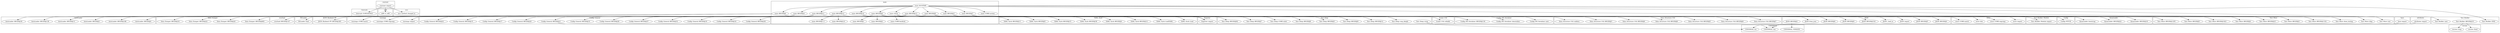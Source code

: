 digraph {
graph [overlap=false]
subgraph cluster_Internals {
	label="Internals";
	"Internals::SvREADONLY";
}
subgraph cluster_Config {
	label="Config";
	"Config::FETCH";
}
subgraph cluster_Test_Builder {
	label="Test::Builder";
	"Test::Builder::END";
	"Test::Builder::BEGIN@19";
	"Test::Builder::new";
}
subgraph cluster_Config_General {
	label="Config::General";
	"Config::General::BEGIN@15";
	"Config::General::BEGIN@22";
	"Config::General::BEGIN@38";
	"Config::General::BEGIN@16";
	"Config::General::BEGIN@19";
	"Config::General::BEGIN@32";
	"Config::General::BEGIN@37";
	"Config::General::BEGIN@29";
	"Config::General::BEGIN@33";
	"Config::General::BEGIN@21";
	"Config::General::BEGIN@20";
	"Config::General::BEGIN@17";
}
subgraph cluster_Data_Structure_Util {
	label="Data::Structure::Util";
	"Data::Structure::Util::BEGIN@7";
	"Data::Structure::Util::BEGIN@9";
	"Data::Structure::Util::BEGIN@5";
	"Data::Structure::Util::BEGIN@8";
	"Data::Structure::Util::BEGIN@6";
	"Data::Structure::Util::BEGIN@3";
	"Data::Structure::Util::unbless";
}
subgraph cluster_DynaLoader {
	label="DynaLoader";
	"DynaLoader::BEGIN@18";
	"DynaLoader::BEGIN@22";
	"DynaLoader::bootstrap";
}
subgraph cluster_Test_Deep {
	label="Test::Deep";
	"Test::Deep::wrap";
	"Test::Deep::BEGIN@5";
	"Test::Deep::cmp_deeply";
	"Test::Deep::BEGIN@8";
	"Test::Deep::CORE:subst";
	"Test::Deep::BEGIN@7";
	"Test::Deep::BEGIN@82";
	"Test::Deep::BEGIN@12";
	"Test::Deep::BEGIN@9";
}
subgraph cluster_base {
	label="base";
	"base::import";
}
subgraph cluster_warnings {
	label="warnings";
	"warnings::CORE:regcomp";
	"warnings::CORE:match";
	"warnings::import";
}
subgraph cluster_JSON_Backend_PP {
	label="JSON::Backend::PP";
	"JSON::Backend::PP::BEGIN@383";
}
subgraph cluster_Data_Dumper {
	label="Data::Dumper";
	"Data::Dumper::BEGIN@22";
	"Data::Dumper::BEGIN@16";
	"Data::Dumper::BEGIN@683";
	"Data::Dumper::BEGIN@20";
}
subgraph cluster_overload {
	label="overload";
	"overload::BEGIN@147";
}
subgraph cluster_main {
	label="main";
	"main::BEGIN@10";
	"main::CORE:system";
	"main::BEGIN@8";
	"main::BEGIN@1.5";
	"main::BEGIN@12";
	"main::check";
	"main::BEGIN@2.6";
	"main::BEGIN@3";
	"main::BEGIN@7";
	"main::BEGIN@13";
	"main::BEGIN@1";
	"main::BEGIN@6";
	"main::BEGIN@9";
	"main::CORE:backtick";
	"main::BEGIN@2";
	"main::BEGIN@4";
	"main::RUNTIME";
	"main::BEGIN@11";
}
subgraph cluster_strict {
	label="strict";
	"strict::import";
	"strict::CORE:regcomp";
	"strict::bits";
	"strict::CORE:match";
}
subgraph cluster_Test_More {
	label="Test::More";
	"Test::More::BEGIN@1255";
	"Test::More::BEGIN@1332";
	"Test::More::BEGIN@3";
	"Test::More::done_testing";
	"Test::More::diag";
	"Test::More::BEGIN@1621";
	"Test::More::BEGIN@5";
	"Test::More::isnt";
	"Test::More::BEGIN@4";
	"Test::More::BEGIN@23";
}
subgraph cluster_attributes {
	label="attributes";
	"attributes::import";
}
subgraph cluster_Scalar_Util {
	label="Scalar::Util";
	"Scalar::Util::refaddr";
}
subgraph cluster_XSLoader {
	label="XSLoader";
	"XSLoader::load";
}
subgraph cluster_UNIVERSAL {
	label="UNIVERSAL";
	"UNIVERSAL::isa";
	"UNIVERSAL::VERSION";
	"UNIVERSAL::can";
}
subgraph cluster_Config_INI_Serializer {
	label="Config::INI::Serializer";
	"Config::INI::Serializer::new";
	"Config::INI::Serializer::BEGIN@130";
	"Config::INI::Serializer::deserialize";
}
subgraph cluster_Test_Builder_Module {
	label="Test::Builder::Module";
	"Test::Builder::Module::import";
}
subgraph cluster_version {
	label="version";
	"version::(bool";
	"version::(cmp";
}
subgraph cluster_constant {
	label="constant";
	"constant::import";
}
subgraph cluster_YAML_Syck {
	label="YAML::Syck";
	"YAML::Syck::Load";
	"YAML::Syck::BEGIN@4";
	"YAML::Syck::BEGIN@36";
	"YAML::Syck::BEGIN@15";
	"YAML::Syck::BEGIN@5";
	"YAML::Syck::LoadYAML";
	"YAML::Syck::BEGIN@12";
	"YAML::Syck::BEGIN@13";
}
subgraph cluster_Exporter {
	label="Exporter";
	"Exporter::import";
}
subgraph cluster_utf8 {
	label="utf8";
	"utf8::is_utf8";
}
subgraph cluster_JSON {
	label="JSON";
	"JSON::BEGIN@318";
	"JSON::BEGIN@9";
	"JSON::BEGIN@6";
	"JSON::BEGIN@4";
	"JSON::BEGIN@5";
	"JSON::from_json";
	"JSON::import";
	"JSON::_load_xs";
	"JSON::BEGIN@2";
}
subgraph cluster_mro {
	label="mro";
	"mro::method_changed_in";
}
subgraph cluster_AutoLoader {
	label="AutoLoader";
	"AutoLoader::BEGIN@138";
	"AutoLoader::BEGIN@30";
	"AutoLoader::BEGIN@4";
	"AutoLoader::BEGIN@186";
	"AutoLoader::BEGIN@3";
	"AutoLoader::BEGIN@13";
}
"main::BEGIN@13" -> "AutoLoader::BEGIN@138";
"main::BEGIN@11" -> "Config::General::BEGIN@38";
"main::BEGIN@7" -> "Test::More::BEGIN@1332";
"main::BEGIN@10" -> "YAML::Syck::BEGIN@15";
"main::BEGIN@7" -> "Test::More::BEGIN@3";
"main::BEGIN@8" -> "Test::Deep::CORE:subst";
"main::BEGIN@10" -> "YAML::Syck::BEGIN@5";
"main::BEGIN@6" -> "Data::Dumper::BEGIN@22";
"constant::import" -> "mro::method_changed_in";
"main::RUNTIME" -> "main::BEGIN@3";
"main::BEGIN@13" -> "AutoLoader::BEGIN@3";
"main::BEGIN@3" -> "strict::CORE:match";
"main::BEGIN@7" -> "Test::More::BEGIN@23";
"main::BEGIN@13" -> "Data::Structure::Util::BEGIN@9";
"main::BEGIN@9" -> "JSON::BEGIN@6";
"main::RUNTIME" -> "main::BEGIN@7";
"main::RUNTIME" -> "main::BEGIN@13";
"main::BEGIN@3" -> "strict::bits";
"main::check" -> "Data::Structure::Util::unbless";
"main::BEGIN@13" -> "Exporter::import";
"main::BEGIN@10" -> "Exporter::import";
"main::BEGIN@8" -> "Exporter::import";
"main::BEGIN@6" -> "Exporter::import";
"main::BEGIN@11" -> "Exporter::import";
"main::RUNTIME" -> "Test::More::isnt";
"main::check" -> "YAML::Syck::LoadYAML";
"main::BEGIN@8" -> "Test::Deep::BEGIN@7";
"attributes::import" -> "UNIVERSAL::can";
"Config::General::BEGIN@21" -> "UNIVERSAL::can";
"main::BEGIN@13" -> "AutoLoader::BEGIN@4";
"main::BEGIN@7" -> "Test::More::BEGIN@4";
"main::BEGIN@13" -> "DynaLoader::bootstrap";
"main::BEGIN@7" -> "Test::More::BEGIN@1255";
"main::BEGIN@11" -> "Config::General::BEGIN@22";
"main::BEGIN@11" -> "Config::General::BEGIN@16";
"main::BEGIN@4" -> "warnings::CORE:match";
"main::BEGIN@9" -> "JSON::BEGIN@4";
"main::BEGIN@7" -> "Test::More::BEGIN@1621";
"main::BEGIN@10" -> "YAML::Syck::BEGIN@12";
"Test::Deep::wrap" -> "UNIVERSAL::isa";
"base::import" -> "UNIVERSAL::isa";
"main::RUNTIME" -> "main::check";
"main::BEGIN@11" -> "Config::General::BEGIN@29";
"main::BEGIN@3" -> "strict::CORE:regcomp";
"main::BEGIN@11" -> "Config::General::BEGIN@33";
"Test::Builder::BEGIN@19" -> "version::(bool";
"main::BEGIN@10" -> "YAML::Syck::BEGIN@36";
"main::BEGIN@4" -> "warnings::import";
"main::BEGIN@8" -> "Test::Deep::BEGIN@8";
"constant::import" -> "Internals::SvREADONLY";
"main::RUNTIME" -> "main::BEGIN@6";
"main::BEGIN@9" -> "JSON::BEGIN@5";
"main::check" -> "main::CORE:backtick";
"main::BEGIN@6" -> "Data::Dumper::BEGIN@16";
"main::BEGIN@8" -> "Scalar::Util::refaddr";
"main::BEGIN@11" -> "Config::General::BEGIN@21";
"constant::import" -> "utf8::is_utf8";
"main::BEGIN@6" -> "Data::Dumper::BEGIN@683";
"main::BEGIN@13" -> "Data::Structure::Util::BEGIN@8";
"main::RUNTIME" -> "main::CORE:system";
"main::BEGIN@13" -> "AutoLoader::BEGIN@186";
"main::BEGIN@12" -> "main::BEGIN@1.5";
"main::RUNTIME" -> "main::BEGIN@12";
"main::BEGIN@13" -> "Data::Structure::Util::BEGIN@5";
"main::BEGIN@12" -> "main::BEGIN@2.6";
"main::BEGIN@8" -> "Test::Deep::BEGIN@82";
"main::BEGIN@10" -> "YAML::Syck::BEGIN@13";
"main::BEGIN@6" -> "Data::Dumper::BEGIN@20";
"main::check" -> "YAML::Syck::Load";
"main::BEGIN@6" -> "overload::BEGIN@147";
"main::BEGIN@11" -> "Config::General::BEGIN@15";
"main::BEGIN@13" -> "Data::Structure::Util::BEGIN@3";
"Test::Builder::BEGIN@19" -> "version::(cmp";
"main::BEGIN@8" -> "Test::Builder::new";
"main::check" -> "Test::Deep::cmp_deeply";
"main::RUNTIME" -> "Test::More::done_testing";
"main::RUNTIME" -> "Test::More::diag";
"main::BEGIN@8" -> "main::BEGIN@2";
"main::BEGIN@9" -> "JSON::import";
"main::BEGIN@13" -> "DynaLoader::BEGIN@18";
"main::BEGIN@9" -> "JSON::_load_xs";
"main::BEGIN@7" -> "Test::Builder::Module::import";
"main::BEGIN@12" -> "Config::INI::Serializer::BEGIN@130";
"main::BEGIN@11" -> "Config::General::BEGIN@17";
"main::RUNTIME" -> "main::BEGIN@10";
"main::BEGIN@10" -> "YAML::Syck::BEGIN@4";
"main::BEGIN@11" -> "Config::General::BEGIN@19";
"main::BEGIN@13" -> "Data::Structure::Util::BEGIN@6";
"main::BEGIN@8" -> "Test::Deep::BEGIN@5";
"main::RUNTIME" -> "main::BEGIN@8";
"main::check" -> "Config::INI::Serializer::deserialize";
"main::BEGIN@11" -> "Config::General::BEGIN@32";
"main::BEGIN@6" -> "XSLoader::load";
"main::BEGIN@8" -> "Test::Deep::BEGIN@12";
"main::BEGIN@13" -> "AutoLoader::BEGIN@13";
"main::BEGIN@9" -> "JSON::Backend::PP::BEGIN@383";
"main::BEGIN@13" -> "Config::FETCH";
"main::BEGIN@13" -> "Data::Structure::Util::BEGIN@7";
"main::BEGIN@9" -> "JSON::BEGIN@318";
"main::BEGIN@9" -> "JSON::BEGIN@9";
"main::BEGIN@8" -> "main::BEGIN@1";
"main::BEGIN@13" -> "DynaLoader::BEGIN@22";
"main::RUNTIME" -> "main::BEGIN@9";
"main::check" -> "JSON::from_json";
"main::BEGIN@7" -> "Test::More::BEGIN@5";
"main::BEGIN@4" -> "warnings::CORE:regcomp";
"main::RUNTIME" -> "Test::Builder::END";
"JSON::BEGIN@2" -> "UNIVERSAL::VERSION";
"main::BEGIN@3" -> "strict::import";
"main::BEGIN@11" -> "Config::General::BEGIN@37";
"main::check" -> "Config::INI::Serializer::new";
"main::RUNTIME" -> "main::BEGIN@4";
"main::BEGIN@13" -> "AutoLoader::BEGIN@30";
"main::BEGIN@8" -> "Test::Deep::BEGIN@9";
"main::BEGIN@11" -> "Config::General::BEGIN@20";
"main::RUNTIME" -> "main::BEGIN@11";
}
